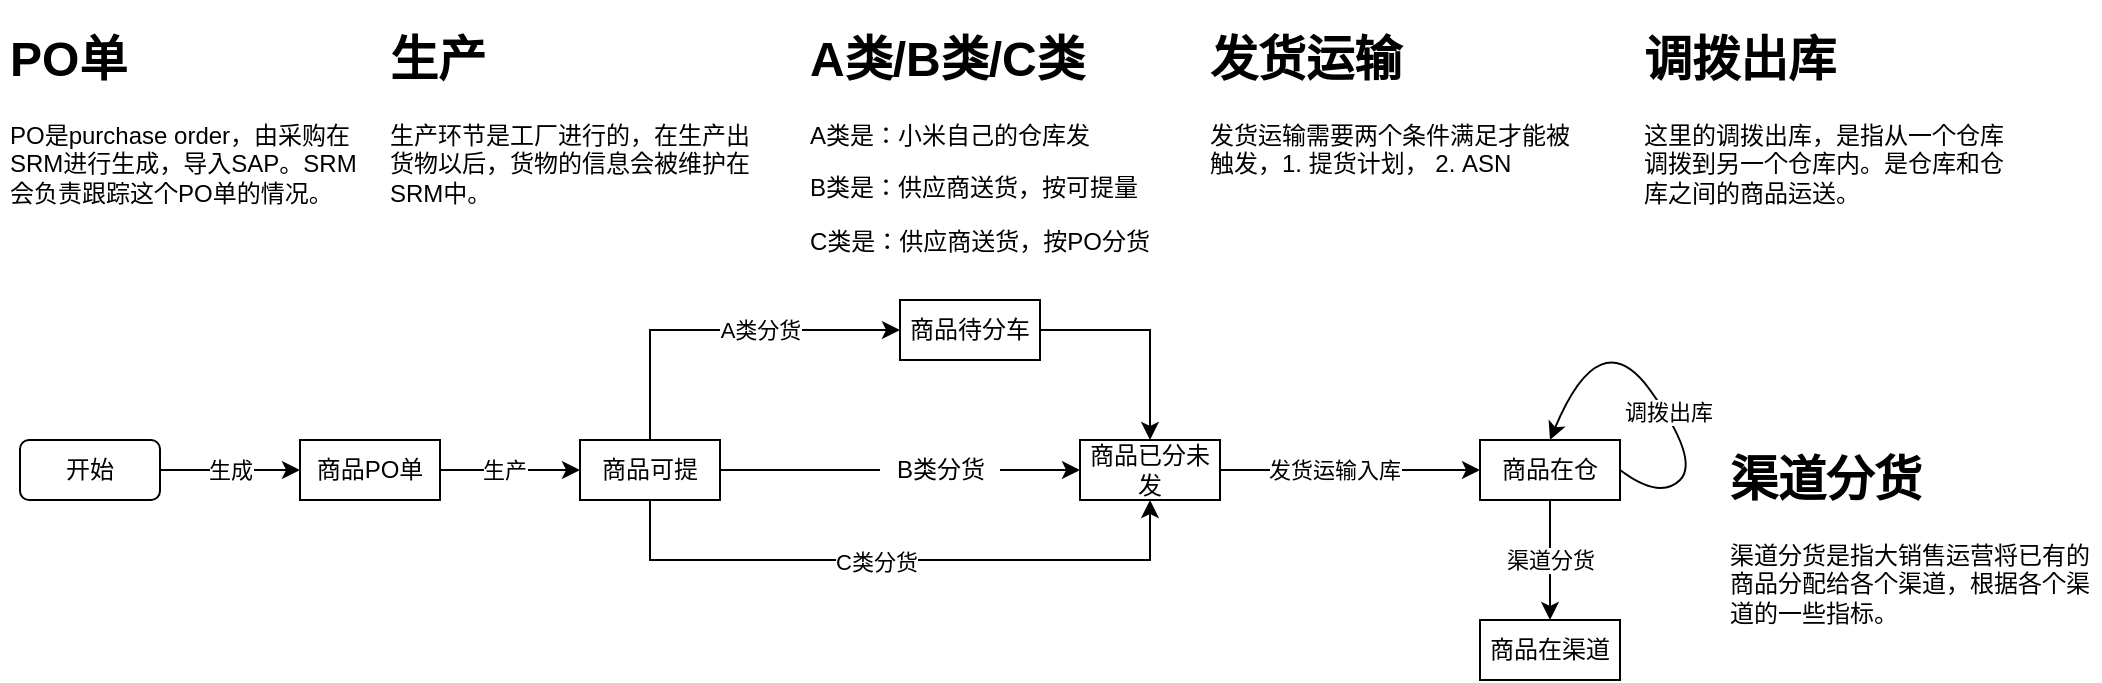 <mxfile version="14.6.13" type="github">
  <diagram id="yd9c1y7cqodbTIlOPILq" name="第 1 页">
    <mxGraphModel dx="1298" dy="731" grid="1" gridSize="10" guides="1" tooltips="1" connect="1" arrows="1" fold="1" page="1" pageScale="1" pageWidth="827" pageHeight="1169" math="0" shadow="0">
      <root>
        <mxCell id="0" />
        <mxCell id="1" parent="0" />
        <mxCell id="ALu-bki9AxwIx_Ugg1ty-3" value="生成" style="edgeStyle=orthogonalEdgeStyle;rounded=0;orthogonalLoop=1;jettySize=auto;html=1;" edge="1" parent="1" source="ALu-bki9AxwIx_Ugg1ty-1" target="ALu-bki9AxwIx_Ugg1ty-2">
          <mxGeometry relative="1" as="geometry" />
        </mxCell>
        <mxCell id="ALu-bki9AxwIx_Ugg1ty-1" value="开始" style="rounded=1;whiteSpace=wrap;html=1;" vertex="1" parent="1">
          <mxGeometry x="20" y="220" width="70" height="30" as="geometry" />
        </mxCell>
        <mxCell id="ALu-bki9AxwIx_Ugg1ty-5" style="edgeStyle=orthogonalEdgeStyle;rounded=0;orthogonalLoop=1;jettySize=auto;html=1;entryX=0;entryY=0.5;entryDx=0;entryDy=0;" edge="1" parent="1" source="ALu-bki9AxwIx_Ugg1ty-2" target="ALu-bki9AxwIx_Ugg1ty-6">
          <mxGeometry relative="1" as="geometry">
            <mxPoint x="310" y="235" as="targetPoint" />
          </mxGeometry>
        </mxCell>
        <mxCell id="ALu-bki9AxwIx_Ugg1ty-9" value="生产" style="edgeLabel;html=1;align=center;verticalAlign=middle;resizable=0;points=[];" vertex="1" connectable="0" parent="ALu-bki9AxwIx_Ugg1ty-5">
          <mxGeometry x="-0.086" relative="1" as="geometry">
            <mxPoint as="offset" />
          </mxGeometry>
        </mxCell>
        <mxCell id="ALu-bki9AxwIx_Ugg1ty-2" value="商品PO单" style="rounded=0;whiteSpace=wrap;html=1;" vertex="1" parent="1">
          <mxGeometry x="160" y="220" width="70" height="30" as="geometry" />
        </mxCell>
        <mxCell id="ALu-bki9AxwIx_Ugg1ty-4" value="&lt;h1&gt;PO单&lt;/h1&gt;&lt;p&gt;PO是purchase order，由采购在SRM进行生成，导入SAP。SRM会负责跟踪这个PO单的情况。&lt;/p&gt;" style="text;html=1;strokeColor=none;fillColor=none;spacing=5;spacingTop=-20;whiteSpace=wrap;overflow=hidden;rounded=0;" vertex="1" parent="1">
          <mxGeometry x="10" y="10" width="190" height="120" as="geometry" />
        </mxCell>
        <mxCell id="ALu-bki9AxwIx_Ugg1ty-12" style="edgeStyle=orthogonalEdgeStyle;rounded=0;orthogonalLoop=1;jettySize=auto;html=1;exitX=0.5;exitY=0;exitDx=0;exitDy=0;entryX=0;entryY=0.5;entryDx=0;entryDy=0;" edge="1" parent="1" source="ALu-bki9AxwIx_Ugg1ty-6" target="ALu-bki9AxwIx_Ugg1ty-11">
          <mxGeometry relative="1" as="geometry" />
        </mxCell>
        <mxCell id="ALu-bki9AxwIx_Ugg1ty-13" value="A类分货" style="edgeLabel;html=1;align=center;verticalAlign=middle;resizable=0;points=[];" vertex="1" connectable="0" parent="ALu-bki9AxwIx_Ugg1ty-12">
          <mxGeometry x="0.017" y="-1" relative="1" as="geometry">
            <mxPoint x="18" y="-1" as="offset" />
          </mxGeometry>
        </mxCell>
        <mxCell id="ALu-bki9AxwIx_Ugg1ty-15" style="edgeStyle=orthogonalEdgeStyle;rounded=0;orthogonalLoop=1;jettySize=auto;html=1;entryX=0;entryY=0.5;entryDx=0;entryDy=0;startArrow=none;" edge="1" parent="1" source="ALu-bki9AxwIx_Ugg1ty-23" target="ALu-bki9AxwIx_Ugg1ty-14">
          <mxGeometry relative="1" as="geometry" />
        </mxCell>
        <mxCell id="ALu-bki9AxwIx_Ugg1ty-20" style="edgeStyle=orthogonalEdgeStyle;rounded=0;orthogonalLoop=1;jettySize=auto;html=1;exitX=0.5;exitY=1;exitDx=0;exitDy=0;entryX=0.5;entryY=1;entryDx=0;entryDy=0;" edge="1" parent="1" source="ALu-bki9AxwIx_Ugg1ty-6" target="ALu-bki9AxwIx_Ugg1ty-14">
          <mxGeometry relative="1" as="geometry">
            <Array as="points">
              <mxPoint x="335" y="280" />
              <mxPoint x="585" y="280" />
            </Array>
          </mxGeometry>
        </mxCell>
        <mxCell id="ALu-bki9AxwIx_Ugg1ty-21" value="C类分货" style="edgeLabel;html=1;align=center;verticalAlign=middle;resizable=0;points=[];" vertex="1" connectable="0" parent="ALu-bki9AxwIx_Ugg1ty-20">
          <mxGeometry x="0.069" y="-1" relative="1" as="geometry">
            <mxPoint x="-23" as="offset" />
          </mxGeometry>
        </mxCell>
        <mxCell id="ALu-bki9AxwIx_Ugg1ty-6" value="商品可提" style="rounded=0;whiteSpace=wrap;html=1;" vertex="1" parent="1">
          <mxGeometry x="300" y="220" width="70" height="30" as="geometry" />
        </mxCell>
        <mxCell id="ALu-bki9AxwIx_Ugg1ty-10" value="&lt;h1&gt;生产&lt;/h1&gt;&lt;p&gt;生产环节是工厂进行的，在生产出货物以后，货物的信息会被维护在SRM中。&lt;/p&gt;" style="text;html=1;strokeColor=none;fillColor=none;spacing=5;spacingTop=-20;whiteSpace=wrap;overflow=hidden;rounded=0;" vertex="1" parent="1">
          <mxGeometry x="200" y="10" width="190" height="120" as="geometry" />
        </mxCell>
        <mxCell id="ALu-bki9AxwIx_Ugg1ty-22" style="edgeStyle=orthogonalEdgeStyle;rounded=0;orthogonalLoop=1;jettySize=auto;html=1;exitX=1;exitY=0.5;exitDx=0;exitDy=0;entryX=0.5;entryY=0;entryDx=0;entryDy=0;" edge="1" parent="1" source="ALu-bki9AxwIx_Ugg1ty-11" target="ALu-bki9AxwIx_Ugg1ty-14">
          <mxGeometry relative="1" as="geometry" />
        </mxCell>
        <mxCell id="ALu-bki9AxwIx_Ugg1ty-11" value="商品待分车" style="rounded=0;whiteSpace=wrap;html=1;" vertex="1" parent="1">
          <mxGeometry x="460" y="150" width="70" height="30" as="geometry" />
        </mxCell>
        <mxCell id="ALu-bki9AxwIx_Ugg1ty-27" style="edgeStyle=orthogonalEdgeStyle;rounded=0;orthogonalLoop=1;jettySize=auto;html=1;" edge="1" parent="1" source="ALu-bki9AxwIx_Ugg1ty-14" target="ALu-bki9AxwIx_Ugg1ty-26">
          <mxGeometry relative="1" as="geometry" />
        </mxCell>
        <mxCell id="ALu-bki9AxwIx_Ugg1ty-30" value="发货运输入库" style="edgeLabel;html=1;align=center;verticalAlign=middle;resizable=0;points=[];" vertex="1" connectable="0" parent="ALu-bki9AxwIx_Ugg1ty-27">
          <mxGeometry x="0.05" y="-1" relative="1" as="geometry">
            <mxPoint x="-12" y="-1" as="offset" />
          </mxGeometry>
        </mxCell>
        <mxCell id="ALu-bki9AxwIx_Ugg1ty-14" value="商品已分未发" style="rounded=0;whiteSpace=wrap;html=1;" vertex="1" parent="1">
          <mxGeometry x="550" y="220" width="70" height="30" as="geometry" />
        </mxCell>
        <mxCell id="ALu-bki9AxwIx_Ugg1ty-23" value="B类分货" style="text;html=1;align=center;verticalAlign=middle;resizable=0;points=[];autosize=1;strokeColor=none;" vertex="1" parent="1">
          <mxGeometry x="450" y="225" width="60" height="20" as="geometry" />
        </mxCell>
        <mxCell id="ALu-bki9AxwIx_Ugg1ty-24" value="" style="edgeStyle=orthogonalEdgeStyle;rounded=0;orthogonalLoop=1;jettySize=auto;html=1;entryX=0;entryY=0.5;entryDx=0;entryDy=0;endArrow=none;" edge="1" parent="1" source="ALu-bki9AxwIx_Ugg1ty-6" target="ALu-bki9AxwIx_Ugg1ty-23">
          <mxGeometry relative="1" as="geometry">
            <mxPoint x="370" y="235" as="sourcePoint" />
            <mxPoint x="610" y="235" as="targetPoint" />
          </mxGeometry>
        </mxCell>
        <mxCell id="ALu-bki9AxwIx_Ugg1ty-25" value="&lt;h1&gt;A类/B类/C类&lt;/h1&gt;&lt;p&gt;A类是：小米自己的仓库发&lt;/p&gt;&lt;p&gt;B类是：供应商送货，按可提量&lt;/p&gt;&lt;p&gt;C类是：供应商送货，按PO分货&lt;/p&gt;" style="text;html=1;strokeColor=none;fillColor=none;spacing=5;spacingTop=-20;whiteSpace=wrap;overflow=hidden;rounded=0;" vertex="1" parent="1">
          <mxGeometry x="410" y="10" width="190" height="120" as="geometry" />
        </mxCell>
        <mxCell id="ALu-bki9AxwIx_Ugg1ty-32" style="edgeStyle=orthogonalEdgeStyle;rounded=0;orthogonalLoop=1;jettySize=auto;html=1;exitX=1;exitY=0.5;exitDx=0;exitDy=0;entryX=0.5;entryY=0;entryDx=0;entryDy=0;" edge="1" parent="1" source="ALu-bki9AxwIx_Ugg1ty-26" target="ALu-bki9AxwIx_Ugg1ty-26">
          <mxGeometry relative="1" as="geometry">
            <mxPoint x="785" y="190" as="targetPoint" />
          </mxGeometry>
        </mxCell>
        <mxCell id="ALu-bki9AxwIx_Ugg1ty-37" style="edgeStyle=orthogonalEdgeStyle;rounded=0;orthogonalLoop=1;jettySize=auto;html=1;entryX=0.5;entryY=0;entryDx=0;entryDy=0;" edge="1" parent="1" source="ALu-bki9AxwIx_Ugg1ty-26" target="ALu-bki9AxwIx_Ugg1ty-36">
          <mxGeometry relative="1" as="geometry" />
        </mxCell>
        <mxCell id="ALu-bki9AxwIx_Ugg1ty-38" value="渠道分货" style="edgeLabel;html=1;align=center;verticalAlign=middle;resizable=0;points=[];" vertex="1" connectable="0" parent="ALu-bki9AxwIx_Ugg1ty-37">
          <mxGeometry x="0.233" y="1" relative="1" as="geometry">
            <mxPoint x="-1" y="-7" as="offset" />
          </mxGeometry>
        </mxCell>
        <mxCell id="ALu-bki9AxwIx_Ugg1ty-26" value="商品在仓" style="rounded=0;whiteSpace=wrap;html=1;" vertex="1" parent="1">
          <mxGeometry x="750" y="220" width="70" height="30" as="geometry" />
        </mxCell>
        <mxCell id="ALu-bki9AxwIx_Ugg1ty-31" value="&lt;h1&gt;发货运输&lt;/h1&gt;&lt;p&gt;发货运输需要两个条件满足才能被触发，1. 提货计划， 2. ASN&lt;/p&gt;" style="text;html=1;strokeColor=none;fillColor=none;spacing=5;spacingTop=-20;whiteSpace=wrap;overflow=hidden;rounded=0;" vertex="1" parent="1">
          <mxGeometry x="610" y="10" width="190" height="120" as="geometry" />
        </mxCell>
        <mxCell id="ALu-bki9AxwIx_Ugg1ty-33" value="" style="curved=1;endArrow=classic;html=1;entryX=0.5;entryY=0;entryDx=0;entryDy=0;exitX=1;exitY=0.5;exitDx=0;exitDy=0;" edge="1" parent="1" source="ALu-bki9AxwIx_Ugg1ty-26" target="ALu-bki9AxwIx_Ugg1ty-26">
          <mxGeometry width="50" height="50" relative="1" as="geometry">
            <mxPoint x="850" y="270" as="sourcePoint" />
            <mxPoint x="900" y="220" as="targetPoint" />
            <Array as="points">
              <mxPoint x="840" y="250" />
              <mxPoint x="860" y="230" />
              <mxPoint x="810" y="160" />
            </Array>
          </mxGeometry>
        </mxCell>
        <mxCell id="ALu-bki9AxwIx_Ugg1ty-34" value="调拨出库" style="edgeLabel;html=1;align=center;verticalAlign=middle;resizable=0;points=[];" vertex="1" connectable="0" parent="ALu-bki9AxwIx_Ugg1ty-33">
          <mxGeometry x="-0.182" y="-1" relative="1" as="geometry">
            <mxPoint y="1" as="offset" />
          </mxGeometry>
        </mxCell>
        <mxCell id="ALu-bki9AxwIx_Ugg1ty-35" value="&lt;h1&gt;调拨出库&lt;/h1&gt;&lt;p&gt;这里的调拨出库，是指从一个仓库调拨到另一个仓库内。是仓库和仓库之间的商品运送。&lt;/p&gt;" style="text;html=1;strokeColor=none;fillColor=none;spacing=5;spacingTop=-20;whiteSpace=wrap;overflow=hidden;rounded=0;" vertex="1" parent="1">
          <mxGeometry x="827" y="10" width="190" height="120" as="geometry" />
        </mxCell>
        <mxCell id="ALu-bki9AxwIx_Ugg1ty-36" value="商品在渠道" style="rounded=0;whiteSpace=wrap;html=1;" vertex="1" parent="1">
          <mxGeometry x="750" y="310" width="70" height="30" as="geometry" />
        </mxCell>
        <mxCell id="ALu-bki9AxwIx_Ugg1ty-39" value="&lt;h1&gt;渠道分货&lt;/h1&gt;&lt;p&gt;渠道分货是指大销售运营将已有的商品分配给各个渠道，根据各个渠道的一些指标。&lt;/p&gt;" style="text;html=1;strokeColor=none;fillColor=none;spacing=5;spacingTop=-20;whiteSpace=wrap;overflow=hidden;rounded=0;" vertex="1" parent="1">
          <mxGeometry x="870" y="220" width="190" height="120" as="geometry" />
        </mxCell>
      </root>
    </mxGraphModel>
  </diagram>
</mxfile>
